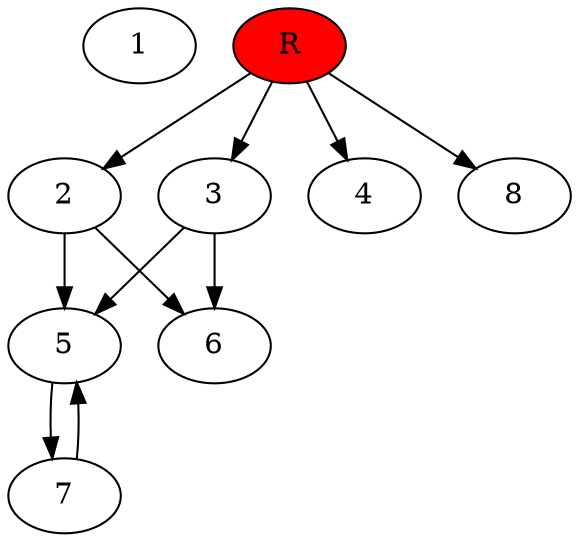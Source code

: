 digraph prb11952 {
	1
	2
	3
	4
	5
	6
	7
	8
	R [fillcolor="#ff0000" style=filled]
	2 -> 5
	2 -> 6
	3 -> 5
	3 -> 6
	5 -> 7
	7 -> 5
	R -> 2
	R -> 3
	R -> 4
	R -> 8
}
